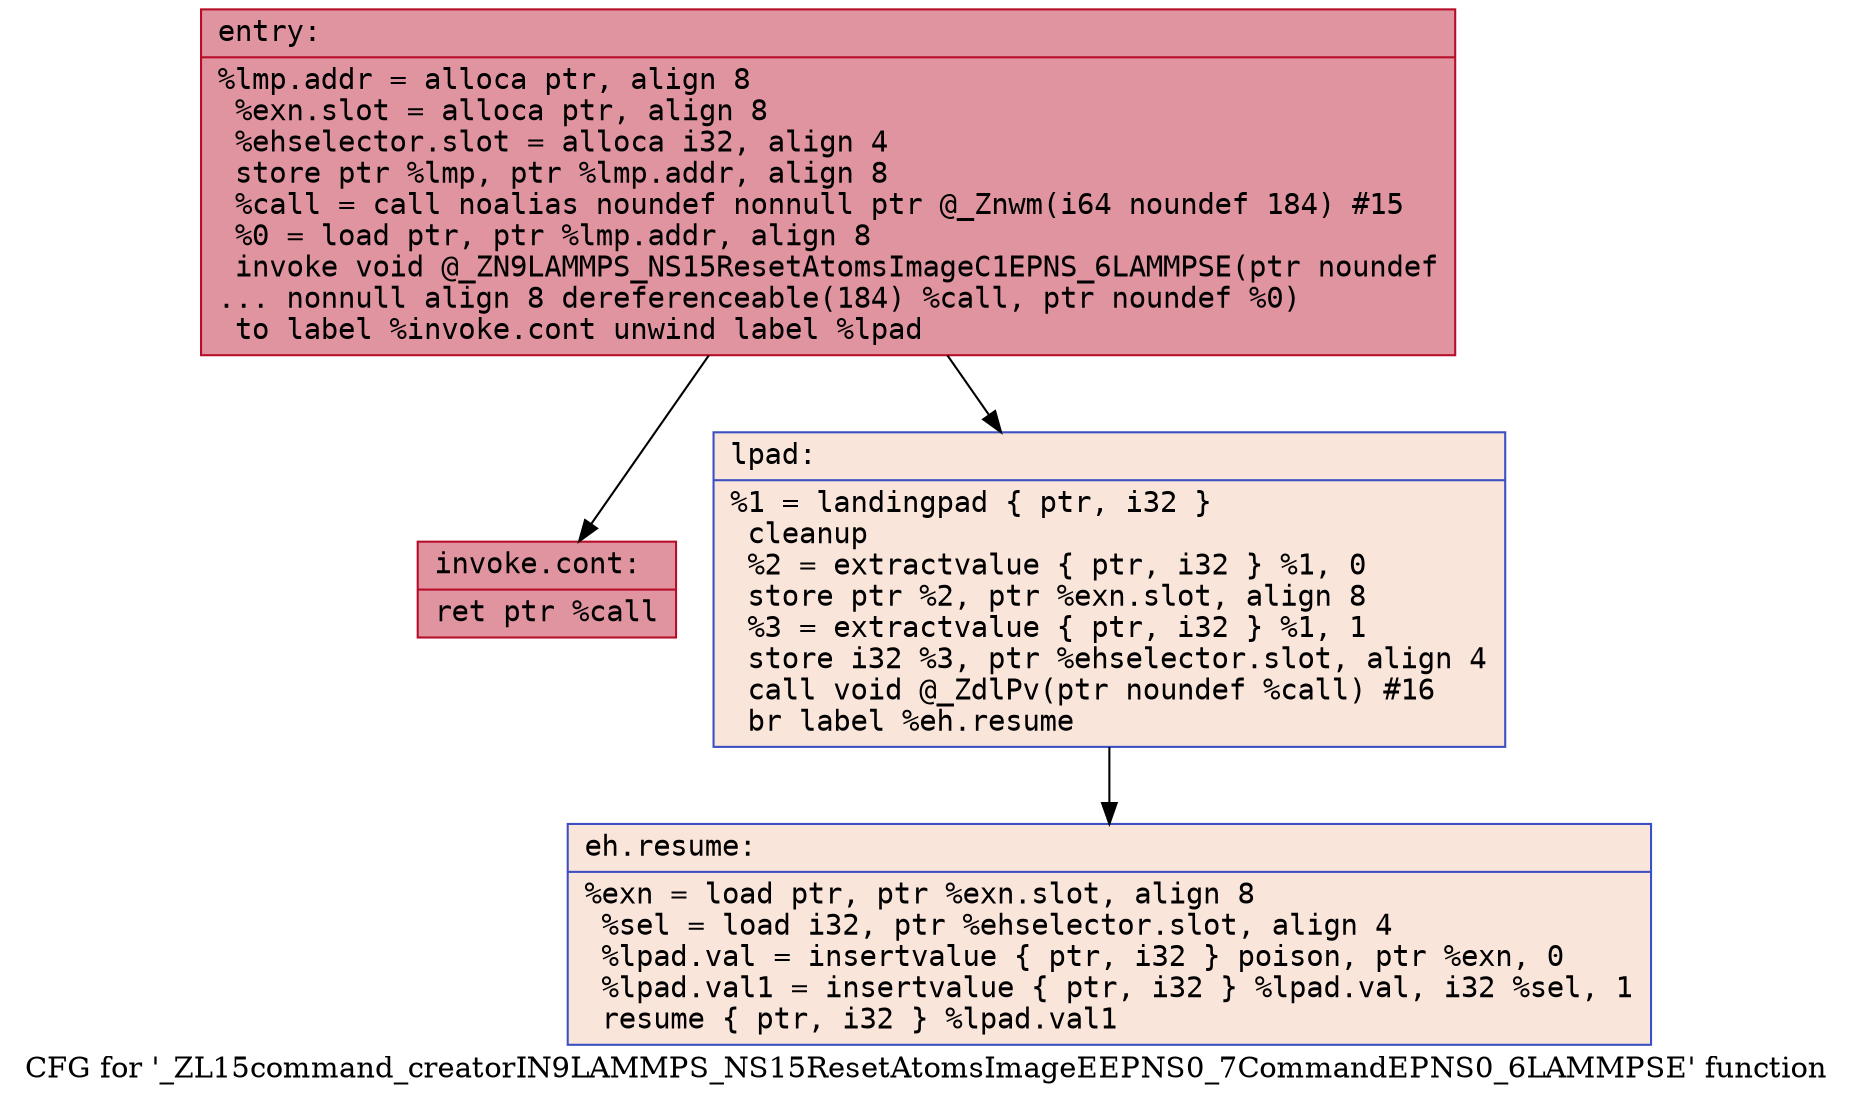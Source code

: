 digraph "CFG for '_ZL15command_creatorIN9LAMMPS_NS15ResetAtomsImageEEPNS0_7CommandEPNS0_6LAMMPSE' function" {
	label="CFG for '_ZL15command_creatorIN9LAMMPS_NS15ResetAtomsImageEEPNS0_7CommandEPNS0_6LAMMPSE' function";

	Node0x5628734bb150 [shape=record,color="#b70d28ff", style=filled, fillcolor="#b70d2870" fontname="Courier",label="{entry:\l|  %lmp.addr = alloca ptr, align 8\l  %exn.slot = alloca ptr, align 8\l  %ehselector.slot = alloca i32, align 4\l  store ptr %lmp, ptr %lmp.addr, align 8\l  %call = call noalias noundef nonnull ptr @_Znwm(i64 noundef 184) #15\l  %0 = load ptr, ptr %lmp.addr, align 8\l  invoke void @_ZN9LAMMPS_NS15ResetAtomsImageC1EPNS_6LAMMPSE(ptr noundef\l... nonnull align 8 dereferenceable(184) %call, ptr noundef %0)\l          to label %invoke.cont unwind label %lpad\l}"];
	Node0x5628734bb150 -> Node0x5628734bb560[tooltip="entry -> invoke.cont\nProbability 100.00%" ];
	Node0x5628734bb150 -> Node0x5628734bb5e0[tooltip="entry -> lpad\nProbability 0.00%" ];
	Node0x5628734bb560 [shape=record,color="#b70d28ff", style=filled, fillcolor="#b70d2870" fontname="Courier",label="{invoke.cont:\l|  ret ptr %call\l}"];
	Node0x5628734bb5e0 [shape=record,color="#3d50c3ff", style=filled, fillcolor="#f4c5ad70" fontname="Courier",label="{lpad:\l|  %1 = landingpad \{ ptr, i32 \}\l          cleanup\l  %2 = extractvalue \{ ptr, i32 \} %1, 0\l  store ptr %2, ptr %exn.slot, align 8\l  %3 = extractvalue \{ ptr, i32 \} %1, 1\l  store i32 %3, ptr %ehselector.slot, align 4\l  call void @_ZdlPv(ptr noundef %call) #16\l  br label %eh.resume\l}"];
	Node0x5628734bb5e0 -> Node0x5628734bbcb0[tooltip="lpad -> eh.resume\nProbability 100.00%" ];
	Node0x5628734bbcb0 [shape=record,color="#3d50c3ff", style=filled, fillcolor="#f4c5ad70" fontname="Courier",label="{eh.resume:\l|  %exn = load ptr, ptr %exn.slot, align 8\l  %sel = load i32, ptr %ehselector.slot, align 4\l  %lpad.val = insertvalue \{ ptr, i32 \} poison, ptr %exn, 0\l  %lpad.val1 = insertvalue \{ ptr, i32 \} %lpad.val, i32 %sel, 1\l  resume \{ ptr, i32 \} %lpad.val1\l}"];
}

